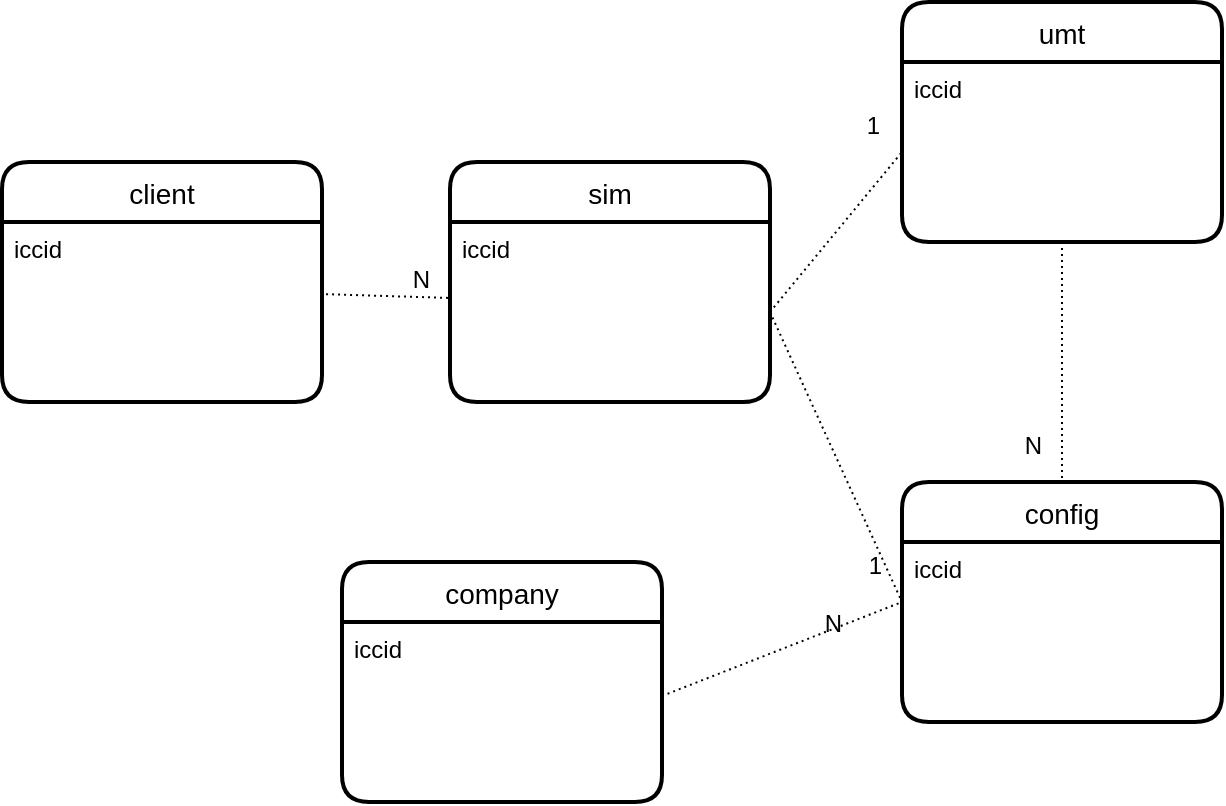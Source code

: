 <mxfile version="14.9.7" type="github">
  <diagram id="8i0z2yBYm35wQxp-j-kL" name="Page-1">
    <mxGraphModel dx="1206" dy="670" grid="1" gridSize="10" guides="1" tooltips="1" connect="1" arrows="1" fold="1" page="1" pageScale="1" pageWidth="827" pageHeight="1169" math="0" shadow="0">
      <root>
        <mxCell id="0" />
        <mxCell id="1" parent="0" />
        <mxCell id="KPIgxCdau-Nn7WFb0asv-52" value="sim" style="swimlane;childLayout=stackLayout;horizontal=1;startSize=30;horizontalStack=0;rounded=1;fontSize=14;fontStyle=0;strokeWidth=2;resizeParent=0;resizeLast=1;shadow=0;dashed=0;align=center;" vertex="1" parent="1">
          <mxGeometry x="254" y="110" width="160" height="120" as="geometry" />
        </mxCell>
        <mxCell id="KPIgxCdau-Nn7WFb0asv-53" value="iccid" style="align=left;strokeColor=none;fillColor=none;spacingLeft=4;fontSize=12;verticalAlign=top;resizable=0;rotatable=0;part=1;" vertex="1" parent="KPIgxCdau-Nn7WFb0asv-52">
          <mxGeometry y="30" width="160" height="90" as="geometry" />
        </mxCell>
        <mxCell id="KPIgxCdau-Nn7WFb0asv-54" value="umt" style="swimlane;childLayout=stackLayout;horizontal=1;startSize=30;horizontalStack=0;rounded=1;fontSize=14;fontStyle=0;strokeWidth=2;resizeParent=0;resizeLast=1;shadow=0;dashed=0;align=center;" vertex="1" parent="1">
          <mxGeometry x="480" y="30" width="160" height="120" as="geometry" />
        </mxCell>
        <mxCell id="KPIgxCdau-Nn7WFb0asv-55" value="iccid" style="align=left;strokeColor=none;fillColor=none;spacingLeft=4;fontSize=12;verticalAlign=top;resizable=0;rotatable=0;part=1;" vertex="1" parent="KPIgxCdau-Nn7WFb0asv-54">
          <mxGeometry y="30" width="160" height="90" as="geometry" />
        </mxCell>
        <mxCell id="KPIgxCdau-Nn7WFb0asv-66" value="client" style="swimlane;childLayout=stackLayout;horizontal=1;startSize=30;horizontalStack=0;rounded=1;fontSize=14;fontStyle=0;strokeWidth=2;resizeParent=0;resizeLast=1;shadow=0;dashed=0;align=center;" vertex="1" parent="1">
          <mxGeometry x="30" y="110" width="160" height="120" as="geometry" />
        </mxCell>
        <mxCell id="KPIgxCdau-Nn7WFb0asv-67" value="iccid" style="align=left;strokeColor=none;fillColor=none;spacingLeft=4;fontSize=12;verticalAlign=top;resizable=0;rotatable=0;part=1;" vertex="1" parent="KPIgxCdau-Nn7WFb0asv-66">
          <mxGeometry y="30" width="160" height="90" as="geometry" />
        </mxCell>
        <mxCell id="KPIgxCdau-Nn7WFb0asv-68" value="config" style="swimlane;childLayout=stackLayout;horizontal=1;startSize=30;horizontalStack=0;rounded=1;fontSize=14;fontStyle=0;strokeWidth=2;resizeParent=0;resizeLast=1;shadow=0;dashed=0;align=center;" vertex="1" parent="1">
          <mxGeometry x="480" y="270" width="160" height="120" as="geometry" />
        </mxCell>
        <mxCell id="KPIgxCdau-Nn7WFb0asv-69" value="iccid" style="align=left;strokeColor=none;fillColor=none;spacingLeft=4;fontSize=12;verticalAlign=top;resizable=0;rotatable=0;part=1;" vertex="1" parent="KPIgxCdau-Nn7WFb0asv-68">
          <mxGeometry y="30" width="160" height="90" as="geometry" />
        </mxCell>
        <mxCell id="KPIgxCdau-Nn7WFb0asv-83" value="" style="endArrow=none;html=1;rounded=0;dashed=1;dashPattern=1 2;entryX=0;entryY=0.422;entryDx=0;entryDy=0;entryPerimeter=0;exitX=0.994;exitY=0.4;exitDx=0;exitDy=0;exitPerimeter=0;" edge="1" parent="1" source="KPIgxCdau-Nn7WFb0asv-67" target="KPIgxCdau-Nn7WFb0asv-53">
          <mxGeometry relative="1" as="geometry">
            <mxPoint x="210" y="190" as="sourcePoint" />
            <mxPoint x="280" y="190" as="targetPoint" />
          </mxGeometry>
        </mxCell>
        <mxCell id="KPIgxCdau-Nn7WFb0asv-84" value="N" style="resizable=0;html=1;align=right;verticalAlign=bottom;" connectable="0" vertex="1" parent="KPIgxCdau-Nn7WFb0asv-83">
          <mxGeometry x="1" relative="1" as="geometry">
            <mxPoint x="-10" as="offset" />
          </mxGeometry>
        </mxCell>
        <mxCell id="KPIgxCdau-Nn7WFb0asv-86" value="" style="endArrow=none;html=1;rounded=0;dashed=1;dashPattern=1 2;exitX=1;exitY=0.5;exitDx=0;exitDy=0;entryX=0;entryY=0.5;entryDx=0;entryDy=0;" edge="1" parent="1" source="KPIgxCdau-Nn7WFb0asv-53" target="KPIgxCdau-Nn7WFb0asv-55">
          <mxGeometry relative="1" as="geometry">
            <mxPoint x="460" y="280" as="sourcePoint" />
            <mxPoint x="620" y="280" as="targetPoint" />
          </mxGeometry>
        </mxCell>
        <mxCell id="KPIgxCdau-Nn7WFb0asv-87" value="1" style="resizable=0;html=1;align=right;verticalAlign=bottom;" connectable="0" vertex="1" parent="KPIgxCdau-Nn7WFb0asv-86">
          <mxGeometry x="1" relative="1" as="geometry">
            <mxPoint x="-10" y="-5" as="offset" />
          </mxGeometry>
        </mxCell>
        <mxCell id="KPIgxCdau-Nn7WFb0asv-89" value="" style="endArrow=none;html=1;rounded=0;dashed=1;dashPattern=1 2;exitX=1;exitY=0.5;exitDx=0;exitDy=0;entryX=0;entryY=0.5;entryDx=0;entryDy=0;" edge="1" parent="1" source="KPIgxCdau-Nn7WFb0asv-53" target="KPIgxCdau-Nn7WFb0asv-68">
          <mxGeometry relative="1" as="geometry">
            <mxPoint x="330" y="340" as="sourcePoint" />
            <mxPoint x="490" y="340" as="targetPoint" />
          </mxGeometry>
        </mxCell>
        <mxCell id="KPIgxCdau-Nn7WFb0asv-90" value="1" style="resizable=0;html=1;align=right;verticalAlign=bottom;" connectable="0" vertex="1" parent="KPIgxCdau-Nn7WFb0asv-89">
          <mxGeometry x="1" relative="1" as="geometry">
            <mxPoint x="-10" y="-10" as="offset" />
          </mxGeometry>
        </mxCell>
        <mxCell id="KPIgxCdau-Nn7WFb0asv-91" value="" style="endArrow=none;html=1;rounded=0;dashed=1;dashPattern=1 2;exitX=0.5;exitY=1;exitDx=0;exitDy=0;entryX=0.5;entryY=0;entryDx=0;entryDy=0;" edge="1" parent="1" source="KPIgxCdau-Nn7WFb0asv-55" target="KPIgxCdau-Nn7WFb0asv-68">
          <mxGeometry relative="1" as="geometry">
            <mxPoint x="330" y="340" as="sourcePoint" />
            <mxPoint x="490" y="340" as="targetPoint" />
          </mxGeometry>
        </mxCell>
        <mxCell id="KPIgxCdau-Nn7WFb0asv-92" value="N" style="resizable=0;html=1;align=right;verticalAlign=bottom;" connectable="0" vertex="1" parent="KPIgxCdau-Nn7WFb0asv-91">
          <mxGeometry x="1" relative="1" as="geometry">
            <mxPoint x="-10" y="-10" as="offset" />
          </mxGeometry>
        </mxCell>
        <mxCell id="KPIgxCdau-Nn7WFb0asv-96" value="company" style="swimlane;childLayout=stackLayout;horizontal=1;startSize=30;horizontalStack=0;rounded=1;fontSize=14;fontStyle=0;strokeWidth=2;resizeParent=0;resizeLast=1;shadow=0;dashed=0;align=center;" vertex="1" parent="1">
          <mxGeometry x="200" y="310" width="160" height="120" as="geometry" />
        </mxCell>
        <mxCell id="KPIgxCdau-Nn7WFb0asv-97" value="iccid" style="align=left;strokeColor=none;fillColor=none;spacingLeft=4;fontSize=12;verticalAlign=top;resizable=0;rotatable=0;part=1;" vertex="1" parent="KPIgxCdau-Nn7WFb0asv-96">
          <mxGeometry y="30" width="160" height="90" as="geometry" />
        </mxCell>
        <mxCell id="KPIgxCdau-Nn7WFb0asv-98" value="" style="endArrow=none;html=1;rounded=0;dashed=1;dashPattern=1 2;exitX=1;exitY=0.411;exitDx=0;exitDy=0;exitPerimeter=0;entryX=0;entryY=0.5;entryDx=0;entryDy=0;" edge="1" parent="1" source="KPIgxCdau-Nn7WFb0asv-97" target="KPIgxCdau-Nn7WFb0asv-68">
          <mxGeometry relative="1" as="geometry">
            <mxPoint x="330" y="340" as="sourcePoint" />
            <mxPoint x="490" y="340" as="targetPoint" />
          </mxGeometry>
        </mxCell>
        <mxCell id="KPIgxCdau-Nn7WFb0asv-99" value="N" style="resizable=0;html=1;align=right;verticalAlign=bottom;" connectable="0" vertex="1" parent="KPIgxCdau-Nn7WFb0asv-98">
          <mxGeometry x="1" relative="1" as="geometry">
            <mxPoint x="-30" y="20" as="offset" />
          </mxGeometry>
        </mxCell>
      </root>
    </mxGraphModel>
  </diagram>
</mxfile>
